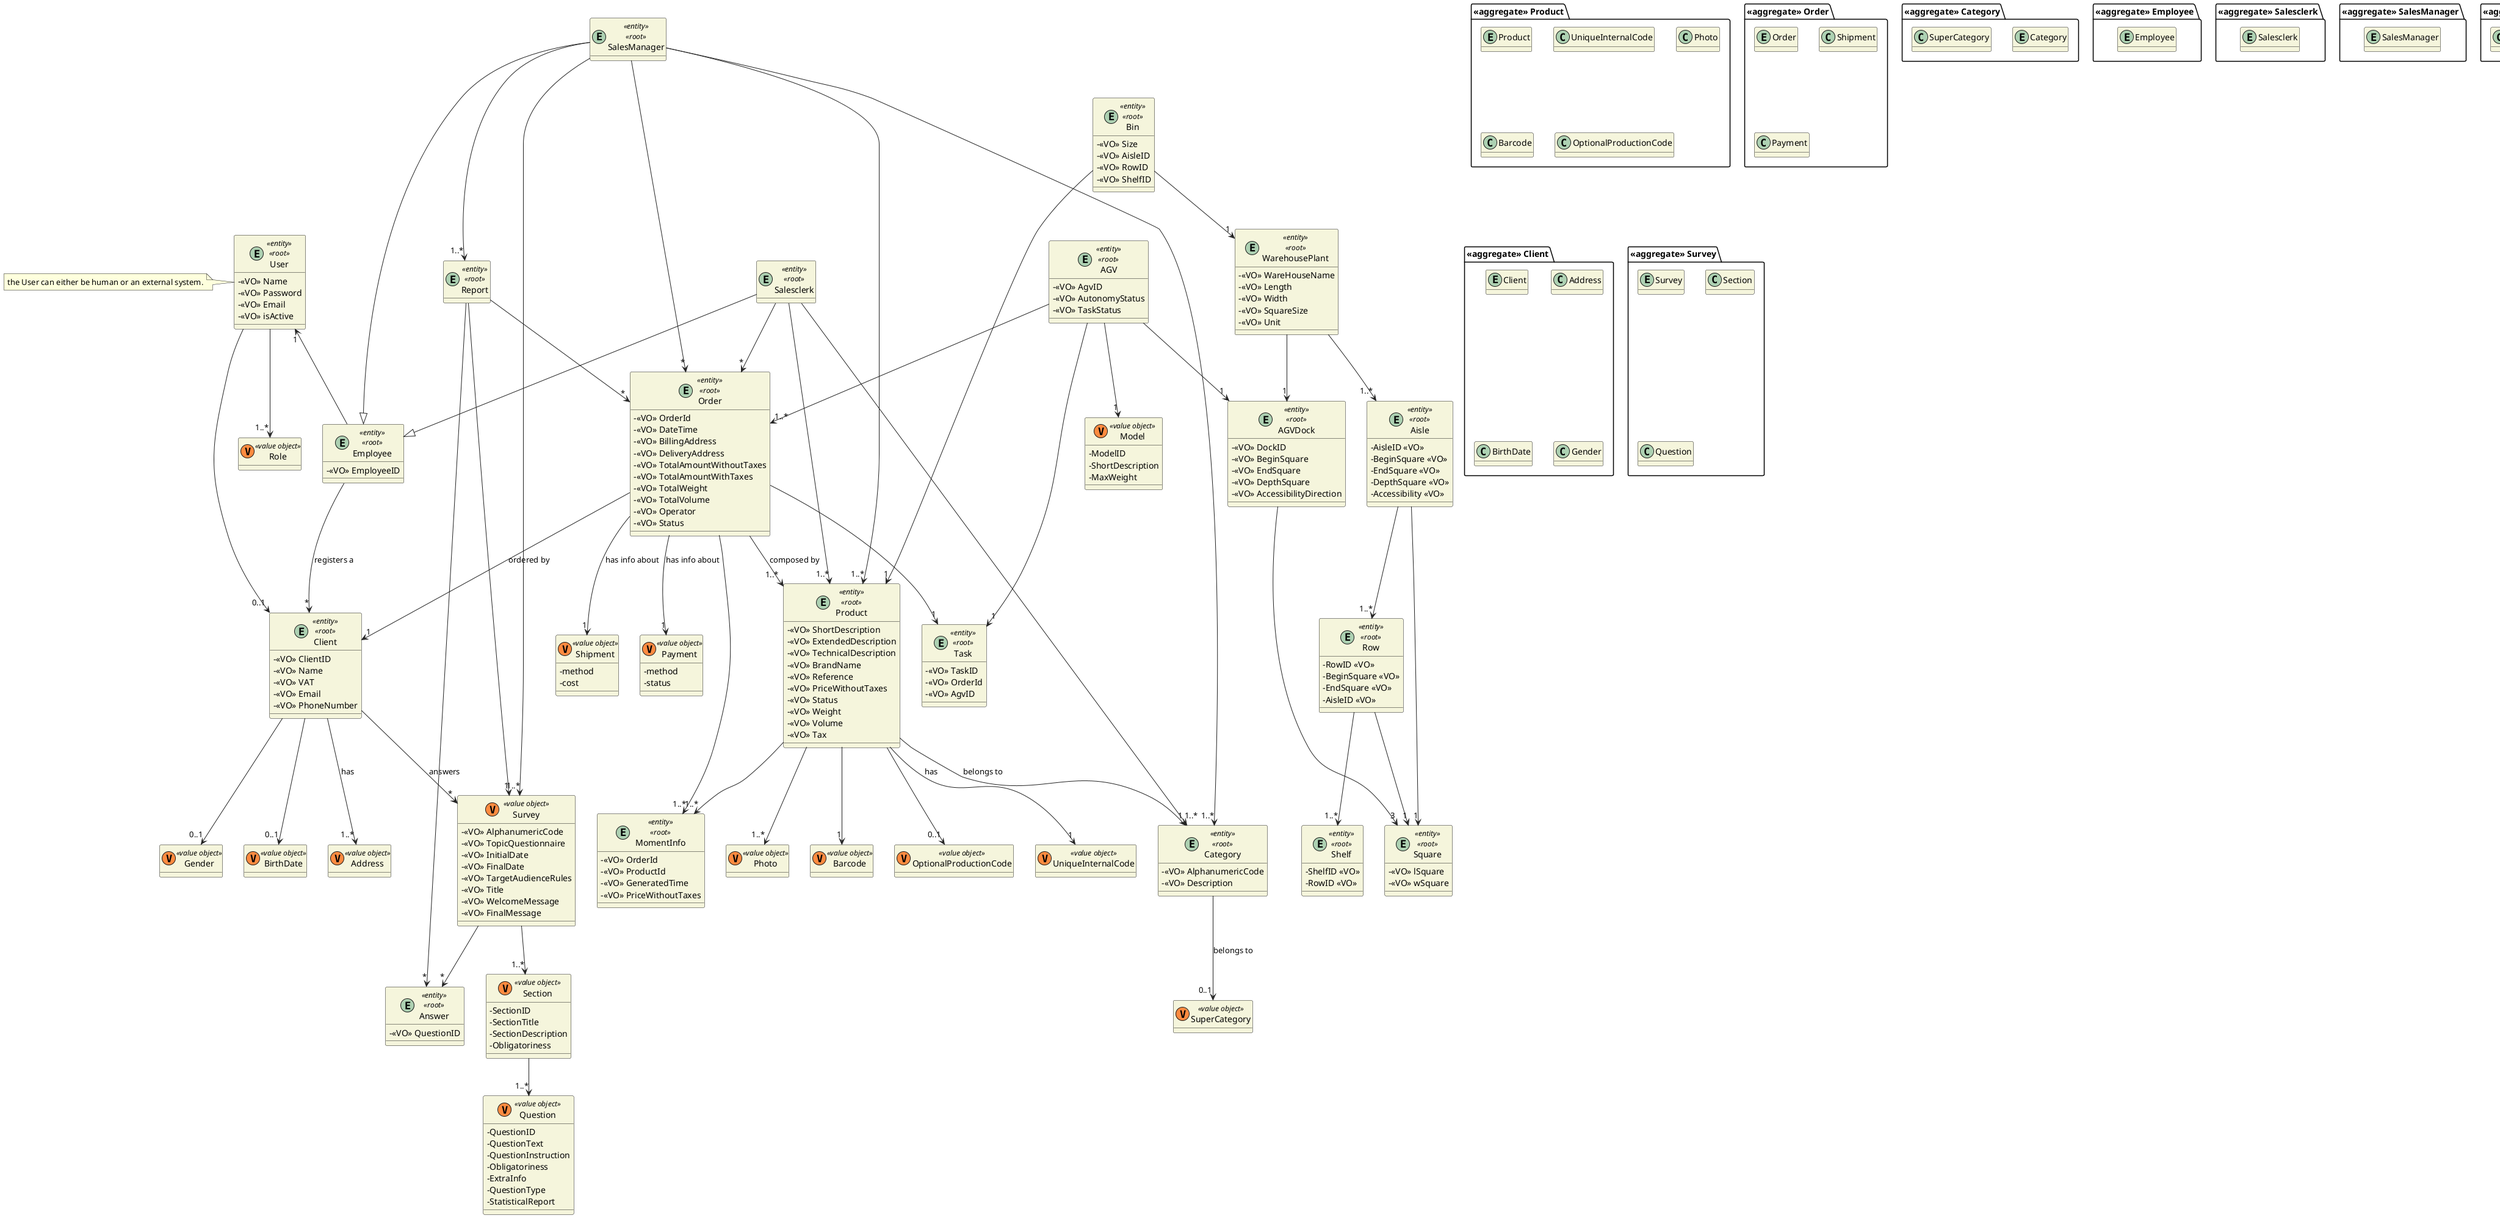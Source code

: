 @startuml

skinparam classAttributeIconSize 0
hide empty attributes
skinparam classBackgroundColor beige
skinparam ArrowColor #222222

/'Value Objects represented by C'/
/'class UniqueInternalCode <<value object >>
class Photo <<value object >>'/

package "<<aggregate>> Product" {
    entity Product
    class UniqueInternalCode
    class Photo
    class Barcode
    class OptionalProductionCode
}

package "<<aggregate>> Category" {
    entity Category
    class SuperCategory
}

package "<<aggregate>> Order" {
    entity Order
    class Shipment
    class Payment
}

package "<<aggregate>> Client" {
    entity Client
    class Address
    class BirthDate
    class Gender
}

package "<<aggregate>> Survey" {
    entity Survey
    class Section
    class Question
}

package "<<aggregate>> Employee" {
    entity Employee
}

package "<<aggregate>> Salesclerk" {
    entity Salesclerk
}

package "<<aggregate>> SalesManager" {
    entity SalesManager
}

package "<<aggregate>> User" {
    entity User
    class Role
}

package "<<aggregate>> AGV" {
    entity AGV
    /'class AGVPosition'/
    class Model
}

package "<<aggregate>> Report" {
    entity Report
}

package "<<aggragte>> Task" {
    entity Task
}

package "<<aggregate>> MomentInfo" {
    entity MomentInfo
}

package "<<aggregate>> Answer" {
    entity Answer
}

package "<<aggregate>> WarehousePlant" {
    entity WarehousePlant
}

package "<<aggregate>> Aisle" {
    entity Aisle
}

package "<<aggregate>> Row" {
    entity Row
}

package "<<aggregate>> Shelf" {
    entity Shelf
}

package "<<aggregate>> Square" {
    entity Square
}

package "<<aggregate>> AGVDock" {
    entity AGVDock
}

/'package "<<aggregate>> Tax" {
    entity Tax
}'/

package "<<aggregate>> Bin" {
    entity Bin
}

entity Product <<entity>> <<root>> {
    -<<VO>> ShortDescription
    -<<VO>> ExtendedDescription
    -<<VO>> TechnicalDescription
    -<<VO>> BrandName
    -<<VO>> Reference
    -<<VO>> PriceWithoutTaxes
    -<<VO>> Status /'Available, Temporarily Unavailable, Unavailable'/
    -<<VO>> Weight
    -<<VO>> Volume
    -<<VO>> Tax
}

class UniqueInternalCode <<(V,#FF8B40) value object>>
class Photo <<(V,#FF8B40) value object>>
class Barcode <<(V,#FF8B40) value object>>
class OptionalProductionCode <<(V,#FF8B40) value object>>


entity Category <<entity>> <<root>> {
    -<<VO>> AlphanumericCode
    -<<VO>> Description
}

class SuperCategory <<(V,#FF8B40) value object>>


entity Order <<entity>> <<root>> {
    -<<VO>> OrderId /'automatically generated'/
    -<<VO>> DateTime /'automatically generated na hora do registo do sistema'/
    -<<VO>> BillingAddress
    -<<VO>> DeliveryAddress
    -<<VO>> TotalAmountWithoutTaxes
    -<<VO>> TotalAmountWithTaxes
    -<<VO>> TotalWeight
    -<<VO>> TotalVolume
    -<<VO>> Operator
    -<<VO>> Status /'(CONFIRM WITH CLIENT: registered, payment pending, being prepared on the warehouse, dispatched, delivered by carrier, received by customer)'/
}

/'Representa-se atributos de value objects?'/
class Shipment <<(V,#FF8B40) value object>> {
    -method
    -cost
}

class Payment <<(V,#FF8B40) value object>> {
    -method
    -status
}

entity Client <<entity>> <<root>> {
    - <<VO>> ClientID
    - <<VO>> Name
    - <<VO>> VAT
    - <<VO>> Email
    - <<VO>> PhoneNumber
    /'- <<VO>> BirthDate'/ /'optional'/
    /'- <<VO>> Gender'/ /'optional'/
}

class BirthDate <<(V,#FF8B40) value object>> {}
class Gender <<(V,#FF8B40) value object>> {}


entity Employee <<entity>> <<root>> {
    - <<VO>> EmployeeID
}

entity Salesclerk <<entity>> <<root>> {

}

entity SalesManager <<entity>> <<root>> {

}

entity User <<entity>> <<root>> {
    - <<VO>> Name
    - <<VO>> Password
    - <<VO>> Email
    - <<VO>> isActive
}

entity User
note left: the User can either be human or an external system.

entity Survey <<(V,#FF8B40) value object>> {
    - <<VO>> AlphanumericCode
    - <<VO>> TopicQuestionnaire
    - <<VO>> InitialDate
    - <<VO>> FinalDate
    - <<VO>> TargetAudienceRules
    - <<VO>> Title
    - <<VO>> WelcomeMessage
    - <<VO>> FinalMessage
}

entity AGV <<entity>> <<root>> {
    - <<VO>> AgvID
    - <<VO>> AutonomyStatus /' number of hours left until it runs out of battery '/
    - <<VO>> TaskStatus /' free charging or occupied '/
}

entity Report <<entity>> <<root>> {

}

entity Task <<entity>> <<root>>{
    - <<VO>> TaskID
    - <<VO>> OrderId
    - <<VO>> AgvID
}

entity MomentInfo <<entity>> <<root>> {
    - <<VO>> OrderId
    - <<VO>> ProductId
    - <<VO>> GeneratedTime
    - <<VO>> PriceWithoutTaxes

    /'- <<VO>> Weight'/
}

entity Answer <<entity>> <<root>> {
    - <<VO>> QuestionID
  /'- <<VO>> resposta tipo?'/
}

class Model <<(V,#FF8B40) value object>> {
    - ModelID
    - ShortDescription
    - MaxWeight
}

entity AGVDock <<entity>> <<root>> {
    - <<VO>> DockID
    - <<VO>> BeginSquare
    - <<VO>> EndSquare
    - <<VO>> DepthSquare
    - <<VO>> AccessibilityDirection
}

/'class AGVPosition <<(V,#FF8B40) value object>> {

}'/

entity Square <<entity>> <<root>> {
    - <<VO>> lSquare
    - <<VO>> wSquare
}

entity Bin <<entity>> <<root>> {
    - <<VO>> Size
    - <<VO>> AisleID
    - <<VO>> RowID
    - <<VO>> ShelfID
}

class Section <<(V,#FF8B40) value object>> {
    - SectionID
    - SectionTitle
    - SectionDescription
    - Obligatoriness
}

class Question <<(V,#FF8B40) value object>> {
    - QuestionID
    - QuestionText
    - QuestionInstruction /' optional '/
    - Obligatoriness
    - ExtraInfo /' optional '/
    - QuestionType /' (free text, multiple choices, multiple choice with input  value, ordering/ranking choices, single choice, singe choice with input value,   numeric, sorting options, scaling options) '/
    - StatisticalReport
}

entity WarehousePlant <<entity>> <<root>> {
    - <<VO>> WareHouseName
    - <<VO>> Length
    - <<VO>> Width
    - <<VO>> SquareSize
    - <<VO>> Unit
}

entity Aisle <<entity>> <<root>> {
    - AisleID <<VO>>
    - BeginSquare <<VO>>
    - EndSquare <<VO>>
    - DepthSquare <<VO>>
    - Accessibility <<VO>>
}

entity Row <<entity>> <<root>> {
    - RowID <<VO>>
    - BeginSquare <<VO>>
    - EndSquare <<VO>>
    - AisleID <<VO>>
}

entity Shelf <<entity>> <<root>> {
    - ShelfID <<VO>>
    - RowID <<VO>>
}

/' class Warehouse <<(V,#FF8B40) value object>> {
    - WarehousePlant <<VO>>
    - Status <<VO>>
    - Description <<VO>>
    - WarehouseLength <<VO>>
    - WarehouseWidth <<VO>>
}

class Corridor <<(V,#FF8B40) value object>> {
    - CorridorID <<VO>>
    - BeginSquare <<VO>>
    - EndSquare <<VO>>
    - DepthSquare <<VO>>
    - AccessibilityDirection <<VO>>
}

class StorageArea <<(V,#FF8B40) value object>> {
    - StorageAreaID <<VO>>
} '/

class Address <<(V,#FF8B40) value object>> {

}

class Role <<(V,#FF8B40) value object>> {

}

/' class TaxService <<(S, orchid) value object>> {

} '/

Product --> "1" UniqueInternalCode : has
Product --> "1..*" Photo
Product --> "1" Barcode
Product --> "0..1" OptionalProductionCode
Product --> "1" Category : belongs to

Category --> "0..1" SuperCategory : belongs to

Order --> "1" Client : ordered by
Order --> "1..*" Product : composed by
Order --> "1" Shipment : has info about
Order --> "1" Payment : has info about

Client --> "1..*" Address : has
Client --> "*" Survey: answers
Client --> "0..1" BirthDate
Client --> "0..1" Gender

Employee --> "*" Client : registers a
/'Salesclerk --> "*" Client'/
Salesclerk --> "*" Order
Salesclerk --|> Employee
Salesclerk --> "1..*" Product
Salesclerk --> "1..*" Category

/'SalesManager --> "*" Client'/
SalesManager --> "*" Order
SalesManager -|> Employee
SalesManager --> "1..*" Product
SalesManager --> "1..*" Category
SalesManager --> "1..*" Survey
SalesManager ---> "1..*" Report

User --> "1..*" Role
User "1" <-- Employee
User --> "0..1" Client

WarehousePlant --> "1..*" Aisle
Aisle --> "1..*" Row
Aisle --> "1" Square
Row --> "1..*" Shelf
Row --> "1" Square
WarehousePlant --> "1" AGVDock
/'StorageArea --> "1" Row
StorageArea --> "1" Shelf
StorageArea --> "1..*" Bin '/

Bin --> "1" Product
/'Product --> "1" Tax'/

Bin --> "1" WarehousePlant

AGV --> "1" Model


AGV --> "1..*" Order
/'AGV --> "1" AGVPosition'/
AGV --> "1" AGVDock

AGVDock --> "3" Square

/'AGVPosition --> "1" Square'/

Report --> "1" Survey
Report --> "*" Order

Survey --> "1..*" Section

Section --> "1..*" Question

Order --> "1" Task
AGV --> "1" Task

Product --> "1..*" MomentInfo
Order --> "1..*" MomentInfo

Survey --> "*" Answer
Report --> "*" Answer

/' TaxService ..> Tax '/

@enduml
